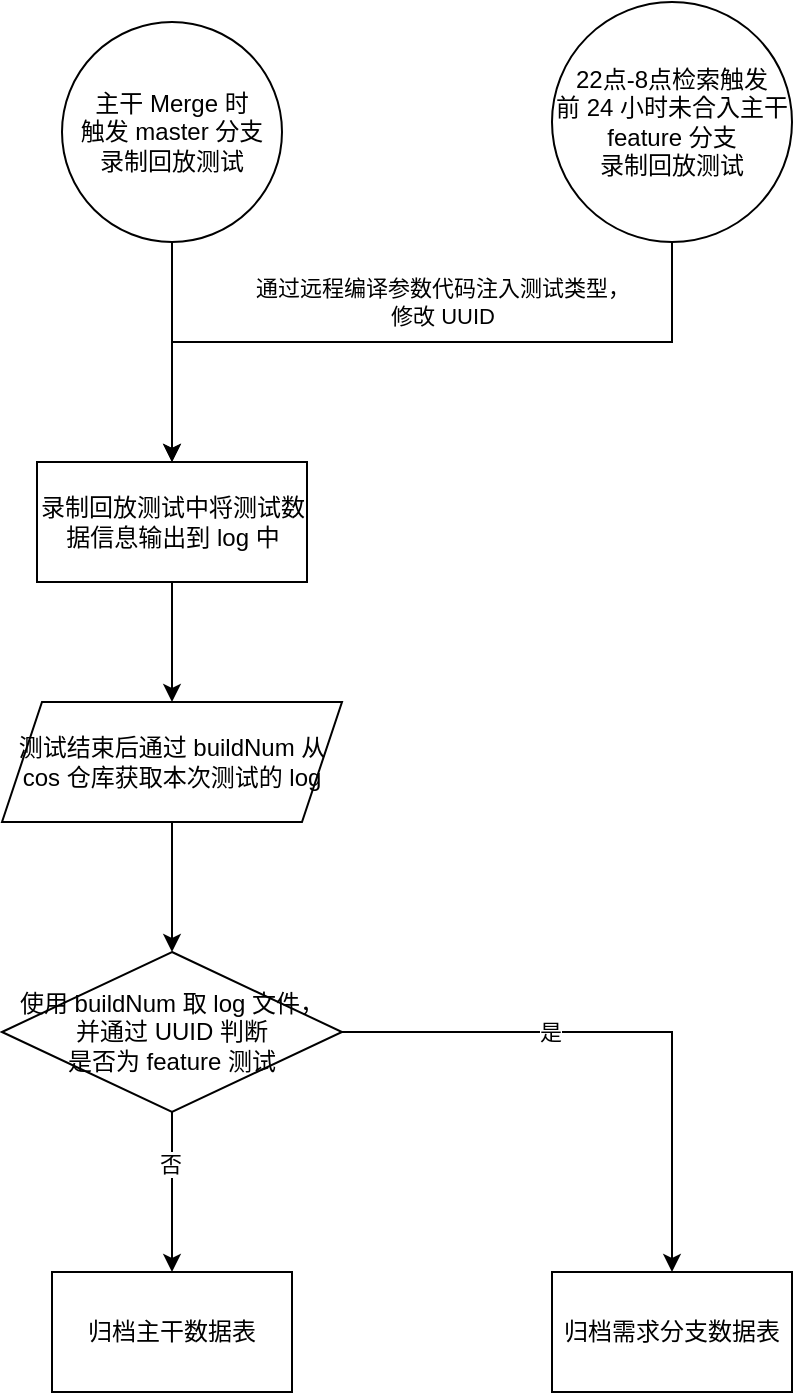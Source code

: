 <mxfile version="20.2.8" type="github">
  <diagram id="wA2QcCBewpJCbxgyK5B2" name="第 1 页">
    <mxGraphModel dx="1517" dy="1064" grid="1" gridSize="10" guides="1" tooltips="1" connect="1" arrows="1" fold="1" page="1" pageScale="1" pageWidth="827" pageHeight="1169" math="0" shadow="0">
      <root>
        <mxCell id="0" />
        <mxCell id="1" parent="0" />
        <mxCell id="m26_v9GqzO_6HuygvY9k-10" style="edgeStyle=orthogonalEdgeStyle;rounded=0;orthogonalLoop=1;jettySize=auto;html=1;" edge="1" parent="1" source="m26_v9GqzO_6HuygvY9k-8" target="m26_v9GqzO_6HuygvY9k-11">
          <mxGeometry relative="1" as="geometry">
            <mxPoint x="145" y="380" as="targetPoint" />
          </mxGeometry>
        </mxCell>
        <mxCell id="m26_v9GqzO_6HuygvY9k-8" value="主干 Merge 时&lt;br&gt;触发 master 分支&lt;br&gt;录制回放测试" style="ellipse;whiteSpace=wrap;html=1;aspect=fixed;" vertex="1" parent="1">
          <mxGeometry x="90" y="40" width="110" height="110" as="geometry" />
        </mxCell>
        <mxCell id="m26_v9GqzO_6HuygvY9k-12" style="edgeStyle=orthogonalEdgeStyle;rounded=0;orthogonalLoop=1;jettySize=auto;html=1;" edge="1" parent="1" source="m26_v9GqzO_6HuygvY9k-9" target="m26_v9GqzO_6HuygvY9k-11">
          <mxGeometry relative="1" as="geometry">
            <Array as="points">
              <mxPoint x="395" y="200" />
              <mxPoint x="145" y="200" />
            </Array>
          </mxGeometry>
        </mxCell>
        <mxCell id="m26_v9GqzO_6HuygvY9k-13" value="通过远程编译参数代码注入测试类型，&lt;br&gt;修改 UUID" style="edgeLabel;html=1;align=center;verticalAlign=middle;resizable=0;points=[];" vertex="1" connectable="0" parent="m26_v9GqzO_6HuygvY9k-12">
          <mxGeometry x="-0.398" relative="1" as="geometry">
            <mxPoint x="-57" y="-20" as="offset" />
          </mxGeometry>
        </mxCell>
        <mxCell id="m26_v9GqzO_6HuygvY9k-9" value="22点-8点检索触发&lt;br&gt;前 24 小时未合入主干&lt;br&gt;feature 分支&lt;br&gt;录制回放测试" style="ellipse;whiteSpace=wrap;html=1;aspect=fixed;" vertex="1" parent="1">
          <mxGeometry x="335" y="30" width="120" height="120" as="geometry" />
        </mxCell>
        <mxCell id="m26_v9GqzO_6HuygvY9k-16" style="edgeStyle=orthogonalEdgeStyle;rounded=0;orthogonalLoop=1;jettySize=auto;html=1;" edge="1" parent="1" source="m26_v9GqzO_6HuygvY9k-11" target="m26_v9GqzO_6HuygvY9k-15">
          <mxGeometry relative="1" as="geometry" />
        </mxCell>
        <mxCell id="m26_v9GqzO_6HuygvY9k-11" value="录制回放测试中将测试数据信息输出到 log 中" style="rounded=0;whiteSpace=wrap;html=1;" vertex="1" parent="1">
          <mxGeometry x="77.5" y="260" width="135" height="60" as="geometry" />
        </mxCell>
        <mxCell id="m26_v9GqzO_6HuygvY9k-18" style="edgeStyle=orthogonalEdgeStyle;rounded=0;orthogonalLoop=1;jettySize=auto;html=1;" edge="1" parent="1" source="m26_v9GqzO_6HuygvY9k-15" target="m26_v9GqzO_6HuygvY9k-17">
          <mxGeometry relative="1" as="geometry" />
        </mxCell>
        <mxCell id="m26_v9GqzO_6HuygvY9k-15" value="测试结束后通过 buildNum 从 cos 仓库获取本次测试的 log" style="shape=parallelogram;perimeter=parallelogramPerimeter;whiteSpace=wrap;html=1;fixedSize=1;" vertex="1" parent="1">
          <mxGeometry x="60" y="380" width="170" height="60" as="geometry" />
        </mxCell>
        <mxCell id="m26_v9GqzO_6HuygvY9k-20" style="edgeStyle=orthogonalEdgeStyle;rounded=0;orthogonalLoop=1;jettySize=auto;html=1;" edge="1" parent="1" source="m26_v9GqzO_6HuygvY9k-17" target="m26_v9GqzO_6HuygvY9k-19">
          <mxGeometry relative="1" as="geometry" />
        </mxCell>
        <mxCell id="m26_v9GqzO_6HuygvY9k-21" value="否" style="edgeLabel;html=1;align=center;verticalAlign=middle;resizable=0;points=[];" vertex="1" connectable="0" parent="m26_v9GqzO_6HuygvY9k-20">
          <mxGeometry x="-0.345" y="-1" relative="1" as="geometry">
            <mxPoint as="offset" />
          </mxGeometry>
        </mxCell>
        <mxCell id="m26_v9GqzO_6HuygvY9k-23" style="edgeStyle=orthogonalEdgeStyle;rounded=0;orthogonalLoop=1;jettySize=auto;html=1;" edge="1" parent="1" source="m26_v9GqzO_6HuygvY9k-17" target="m26_v9GqzO_6HuygvY9k-22">
          <mxGeometry relative="1" as="geometry" />
        </mxCell>
        <mxCell id="m26_v9GqzO_6HuygvY9k-24" value="是" style="edgeLabel;html=1;align=center;verticalAlign=middle;resizable=0;points=[];" vertex="1" connectable="0" parent="m26_v9GqzO_6HuygvY9k-23">
          <mxGeometry x="-0.269" relative="1" as="geometry">
            <mxPoint as="offset" />
          </mxGeometry>
        </mxCell>
        <mxCell id="m26_v9GqzO_6HuygvY9k-17" value="使用 buildNum 取 log 文件，&lt;br&gt;并通过 UUID 判断&lt;br&gt;是否为 feature 测试" style="rhombus;whiteSpace=wrap;html=1;" vertex="1" parent="1">
          <mxGeometry x="60" y="505" width="170" height="80" as="geometry" />
        </mxCell>
        <mxCell id="m26_v9GqzO_6HuygvY9k-19" value="归档主干数据表" style="rounded=0;whiteSpace=wrap;html=1;" vertex="1" parent="1">
          <mxGeometry x="85" y="665" width="120" height="60" as="geometry" />
        </mxCell>
        <mxCell id="m26_v9GqzO_6HuygvY9k-22" value="归档需求分支数据表" style="rounded=0;whiteSpace=wrap;html=1;" vertex="1" parent="1">
          <mxGeometry x="335" y="665" width="120" height="60" as="geometry" />
        </mxCell>
      </root>
    </mxGraphModel>
  </diagram>
</mxfile>

